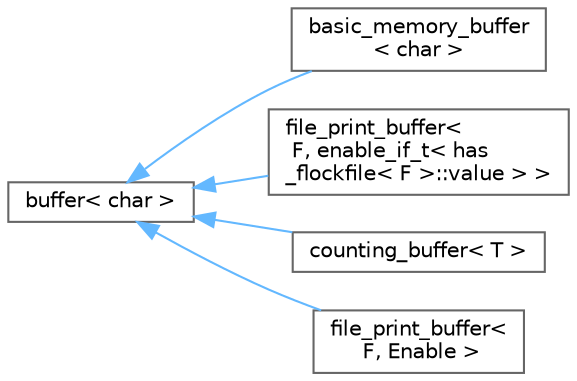 digraph "类继承关系图"
{
 // LATEX_PDF_SIZE
  bgcolor="transparent";
  edge [fontname=Helvetica,fontsize=10,labelfontname=Helvetica,labelfontsize=10];
  node [fontname=Helvetica,fontsize=10,shape=box,height=0.2,width=0.4];
  rankdir="LR";
  Node0 [id="Node000000",label="buffer\< char \>",height=0.2,width=0.4,color="grey40", fillcolor="white", style="filled",URL="$classdetail_1_1buffer.html",tooltip=" "];
  Node0 -> Node1 [id="edge113_Node000000_Node000001",dir="back",color="steelblue1",style="solid",tooltip=" "];
  Node1 [id="Node000001",label="basic_memory_buffer\l\< char \>",height=0.2,width=0.4,color="grey40", fillcolor="white", style="filled",URL="$classbasic__memory__buffer.html",tooltip=" "];
  Node0 -> Node2 [id="edge114_Node000000_Node000002",dir="back",color="steelblue1",style="solid",tooltip=" "];
  Node2 [id="Node000002",label="file_print_buffer\<\l F, enable_if_t\< has\l_flockfile\< F \>::value \> \>",height=0.2,width=0.4,color="grey40", fillcolor="white", style="filled",URL="$classdetail_1_1file__print__buffer_3_01_f_00_01enable__if__t_3_01has__flockfile_3_01_f_01_4_1_1value_01_4_01_4.html",tooltip=" "];
  Node0 -> Node3 [id="edge115_Node000000_Node000003",dir="back",color="steelblue1",style="solid",tooltip=" "];
  Node3 [id="Node000003",label="counting_buffer\< T \>",height=0.2,width=0.4,color="grey40", fillcolor="white", style="filled",URL="$classdetail_1_1counting__buffer.html",tooltip=" "];
  Node0 -> Node4 [id="edge116_Node000000_Node000004",dir="back",color="steelblue1",style="solid",tooltip=" "];
  Node4 [id="Node000004",label="file_print_buffer\<\l F, Enable \>",height=0.2,width=0.4,color="grey40", fillcolor="white", style="filled",URL="$classdetail_1_1file__print__buffer.html",tooltip=" "];
}
